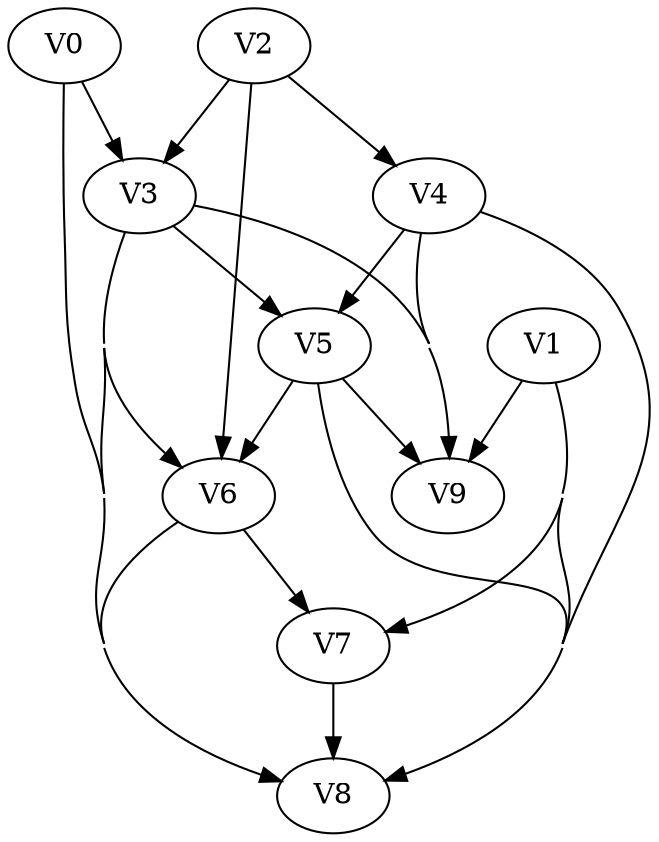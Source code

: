 strict digraph my_dotgraph {
concentrate=True;
V0;
V1;
V2;
V3;
V4;
V5;
V6;
V7;
V8;
V9;
V0 -> V3;
V0 -> V8;
V1 -> V7;
V1 -> V8;
V1 -> V9;
V2 -> V3;
V2 -> V4;
V2 -> V6;
V3 -> V5;
V3 -> V6;
V3 -> V8;
V3 -> V9;
V4 -> V5;
V4 -> V8;
V4 -> V9;
V5 -> V6;
V5 -> V8;
V5 -> V9;
V6 -> V7;
V6 -> V8;
V7 -> V8;
V8 
}